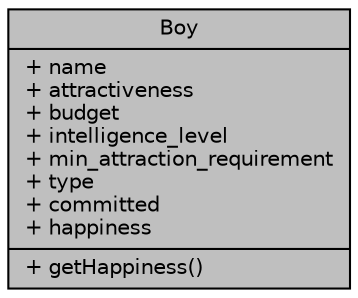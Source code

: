digraph "Boy"
{
  edge [fontname="Helvetica",fontsize="10",labelfontname="Helvetica",labelfontsize="10"];
  node [fontname="Helvetica",fontsize="10",shape=record];
  Node1 [label="{Boy\n|+ name\l+ attractiveness\l+ budget\l+ intelligence_level\l+ min_attraction_requirement\l+ type\l+ committed\l+ happiness\l|+ getHappiness()\l}",height=0.2,width=0.4,color="black", fillcolor="grey75", style="filled", fontcolor="black"];
}
